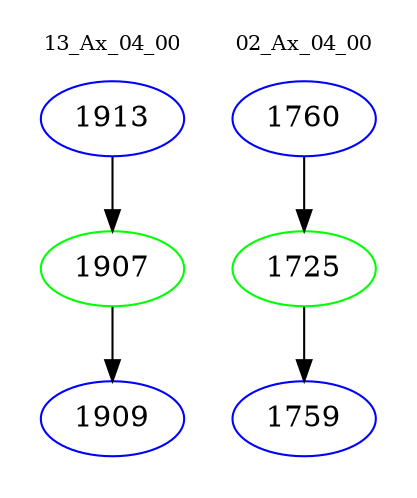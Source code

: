 digraph{
subgraph cluster_0 {
color = white
label = "13_Ax_04_00";
fontsize=10;
T0_1913 [label="1913", color="blue"]
T0_1913 -> T0_1907 [color="black"]
T0_1907 [label="1907", color="green"]
T0_1907 -> T0_1909 [color="black"]
T0_1909 [label="1909", color="blue"]
}
subgraph cluster_1 {
color = white
label = "02_Ax_04_00";
fontsize=10;
T1_1760 [label="1760", color="blue"]
T1_1760 -> T1_1725 [color="black"]
T1_1725 [label="1725", color="green"]
T1_1725 -> T1_1759 [color="black"]
T1_1759 [label="1759", color="blue"]
}
}
